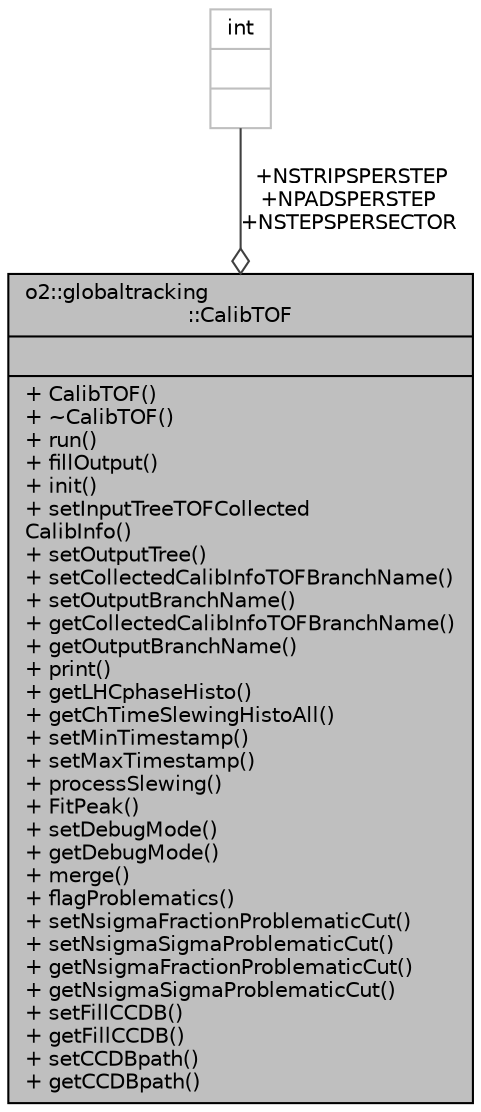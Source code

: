 digraph "o2::globaltracking::CalibTOF"
{
 // INTERACTIVE_SVG=YES
  bgcolor="transparent";
  edge [fontname="Helvetica",fontsize="10",labelfontname="Helvetica",labelfontsize="10"];
  node [fontname="Helvetica",fontsize="10",shape=record];
  Node1 [label="{o2::globaltracking\l::CalibTOF\n||+ CalibTOF()\l+ ~CalibTOF()\l+ run()\l+ fillOutput()\l+ init()\l+ setInputTreeTOFCollected\lCalibInfo()\l+ setOutputTree()\l+ setCollectedCalibInfoTOFBranchName()\l+ setOutputBranchName()\l+ getCollectedCalibInfoTOFBranchName()\l+ getOutputBranchName()\l+ print()\l+ getLHCphaseHisto()\l+ getChTimeSlewingHistoAll()\l+ setMinTimestamp()\l+ setMaxTimestamp()\l+ processSlewing()\l+ FitPeak()\l+ setDebugMode()\l+ getDebugMode()\l+ merge()\l+ flagProblematics()\l+ setNsigmaFractionProblematicCut()\l+ setNsigmaSigmaProblematicCut()\l+ getNsigmaFractionProblematicCut()\l+ getNsigmaSigmaProblematicCut()\l+ setFillCCDB()\l+ getFillCCDB()\l+ setCCDBpath()\l+ getCCDBpath()\l}",height=0.2,width=0.4,color="black", fillcolor="grey75", style="filled", fontcolor="black"];
  Node2 -> Node1 [color="grey25",fontsize="10",style="solid",label=" +NSTRIPSPERSTEP\n+NPADSPERSTEP\n+NSTEPSPERSECTOR" ,arrowhead="odiamond",fontname="Helvetica"];
  Node2 [label="{int\n||}",height=0.2,width=0.4,color="grey75"];
}
